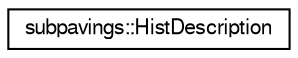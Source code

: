 digraph G
{
  edge [fontname="FreeSans",fontsize="10",labelfontname="FreeSans",labelfontsize="10"];
  node [fontname="FreeSans",fontsize="10",shape=record];
  rankdir="LR";
  Node1 [label="subpavings::HistDescription",height=0.2,width=0.4,color="black", fillcolor="white", style="filled",URL="$classsubpavings_1_1HistDescription.shtml",tooltip="A class for the histogram description."];
}
